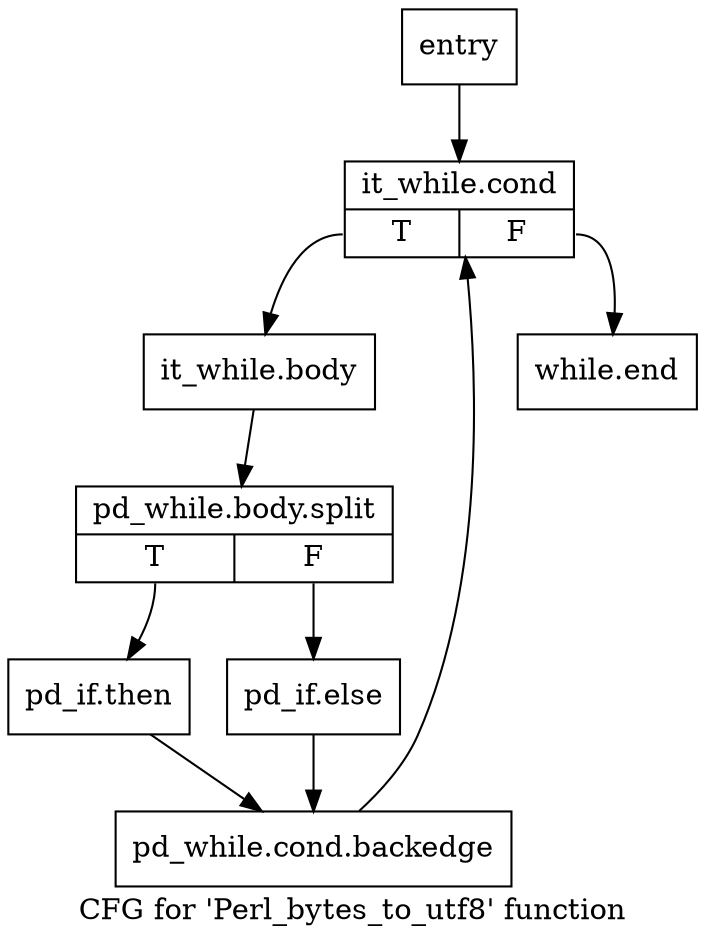 digraph "CFG for 'Perl_bytes_to_utf8' function" {
	label="CFG for 'Perl_bytes_to_utf8' function";

	Node0x4389000 [shape=record,label="{entry}"];
	Node0x4389000 -> Node0x4389050;
	Node0x4389050 [shape=record,label="{it_while.cond|{<s0>T|<s1>F}}"];
	Node0x4389050:s0 -> Node0x43890a0;
	Node0x4389050:s1 -> Node0x43891e0;
	Node0x43890a0 [shape=record,label="{it_while.body}"];
	Node0x43890a0 -> Node0x69eca20;
	Node0x69eca20 [shape=record,label="{pd_while.body.split|{<s0>T|<s1>F}}"];
	Node0x69eca20:s0 -> Node0x43890f0;
	Node0x69eca20:s1 -> Node0x4389140;
	Node0x43890f0 [shape=record,label="{pd_if.then}"];
	Node0x43890f0 -> Node0x4389190;
	Node0x4389140 [shape=record,label="{pd_if.else}"];
	Node0x4389140 -> Node0x4389190;
	Node0x4389190 [shape=record,label="{pd_while.cond.backedge}"];
	Node0x4389190 -> Node0x4389050;
	Node0x43891e0 [shape=record,label="{while.end}"];
}
